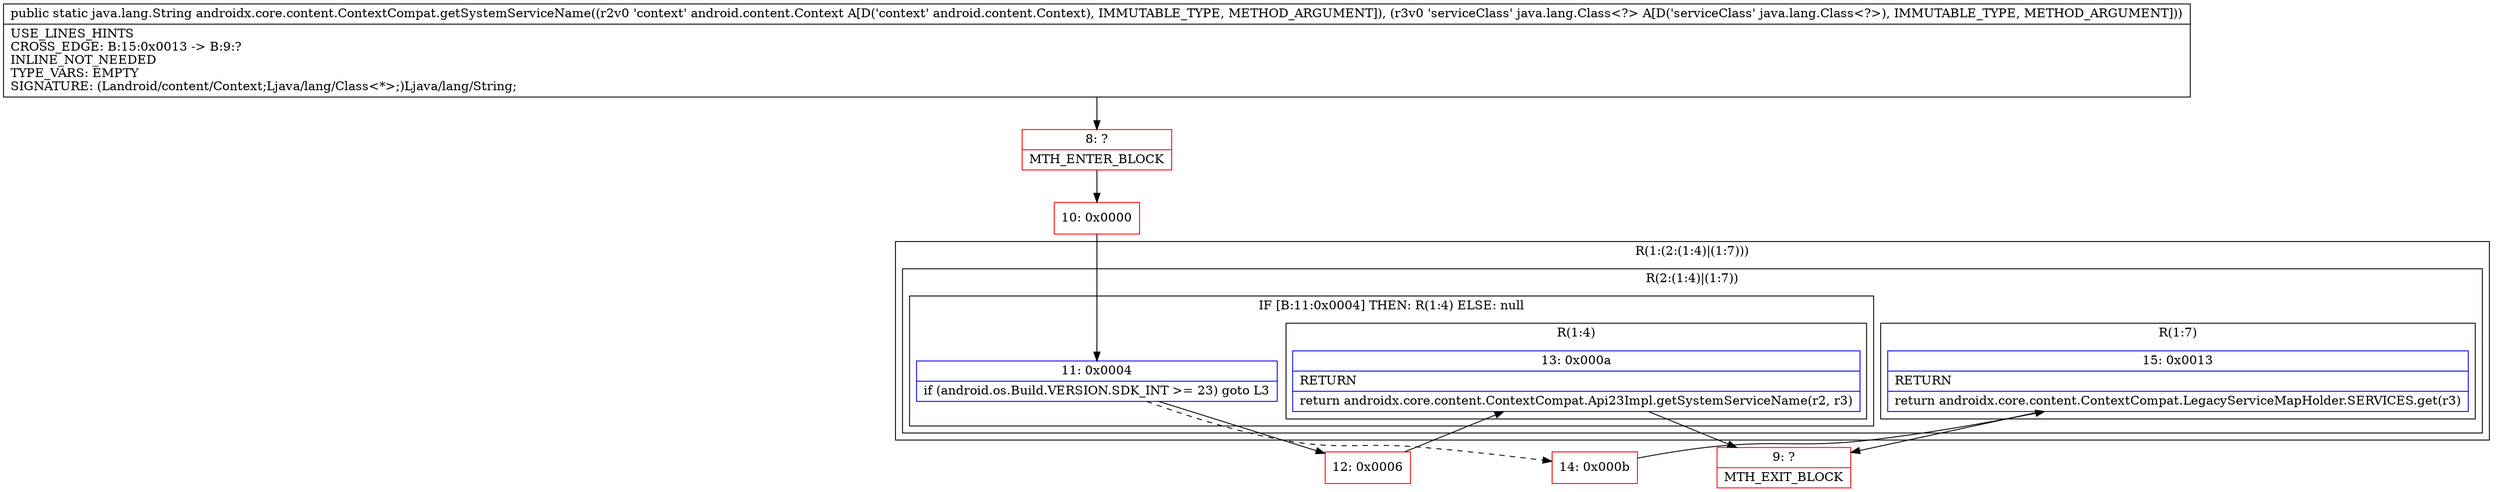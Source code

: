 digraph "CFG forandroidx.core.content.ContextCompat.getSystemServiceName(Landroid\/content\/Context;Ljava\/lang\/Class;)Ljava\/lang\/String;" {
subgraph cluster_Region_1270336698 {
label = "R(1:(2:(1:4)|(1:7)))";
node [shape=record,color=blue];
subgraph cluster_Region_1643922167 {
label = "R(2:(1:4)|(1:7))";
node [shape=record,color=blue];
subgraph cluster_IfRegion_1976274074 {
label = "IF [B:11:0x0004] THEN: R(1:4) ELSE: null";
node [shape=record,color=blue];
Node_11 [shape=record,label="{11\:\ 0x0004|if (android.os.Build.VERSION.SDK_INT \>= 23) goto L3\l}"];
subgraph cluster_Region_1632003263 {
label = "R(1:4)";
node [shape=record,color=blue];
Node_13 [shape=record,label="{13\:\ 0x000a|RETURN\l|return androidx.core.content.ContextCompat.Api23Impl.getSystemServiceName(r2, r3)\l}"];
}
}
subgraph cluster_Region_341943857 {
label = "R(1:7)";
node [shape=record,color=blue];
Node_15 [shape=record,label="{15\:\ 0x0013|RETURN\l|return androidx.core.content.ContextCompat.LegacyServiceMapHolder.SERVICES.get(r3)\l}"];
}
}
}
Node_8 [shape=record,color=red,label="{8\:\ ?|MTH_ENTER_BLOCK\l}"];
Node_10 [shape=record,color=red,label="{10\:\ 0x0000}"];
Node_12 [shape=record,color=red,label="{12\:\ 0x0006}"];
Node_9 [shape=record,color=red,label="{9\:\ ?|MTH_EXIT_BLOCK\l}"];
Node_14 [shape=record,color=red,label="{14\:\ 0x000b}"];
MethodNode[shape=record,label="{public static java.lang.String androidx.core.content.ContextCompat.getSystemServiceName((r2v0 'context' android.content.Context A[D('context' android.content.Context), IMMUTABLE_TYPE, METHOD_ARGUMENT]), (r3v0 'serviceClass' java.lang.Class\<?\> A[D('serviceClass' java.lang.Class\<?\>), IMMUTABLE_TYPE, METHOD_ARGUMENT]))  | USE_LINES_HINTS\lCROSS_EDGE: B:15:0x0013 \-\> B:9:?\lINLINE_NOT_NEEDED\lTYPE_VARS: EMPTY\lSIGNATURE: (Landroid\/content\/Context;Ljava\/lang\/Class\<*\>;)Ljava\/lang\/String;\l}"];
MethodNode -> Node_8;Node_11 -> Node_12;
Node_11 -> Node_14[style=dashed];
Node_13 -> Node_9;
Node_15 -> Node_9;
Node_8 -> Node_10;
Node_10 -> Node_11;
Node_12 -> Node_13;
Node_14 -> Node_15;
}

